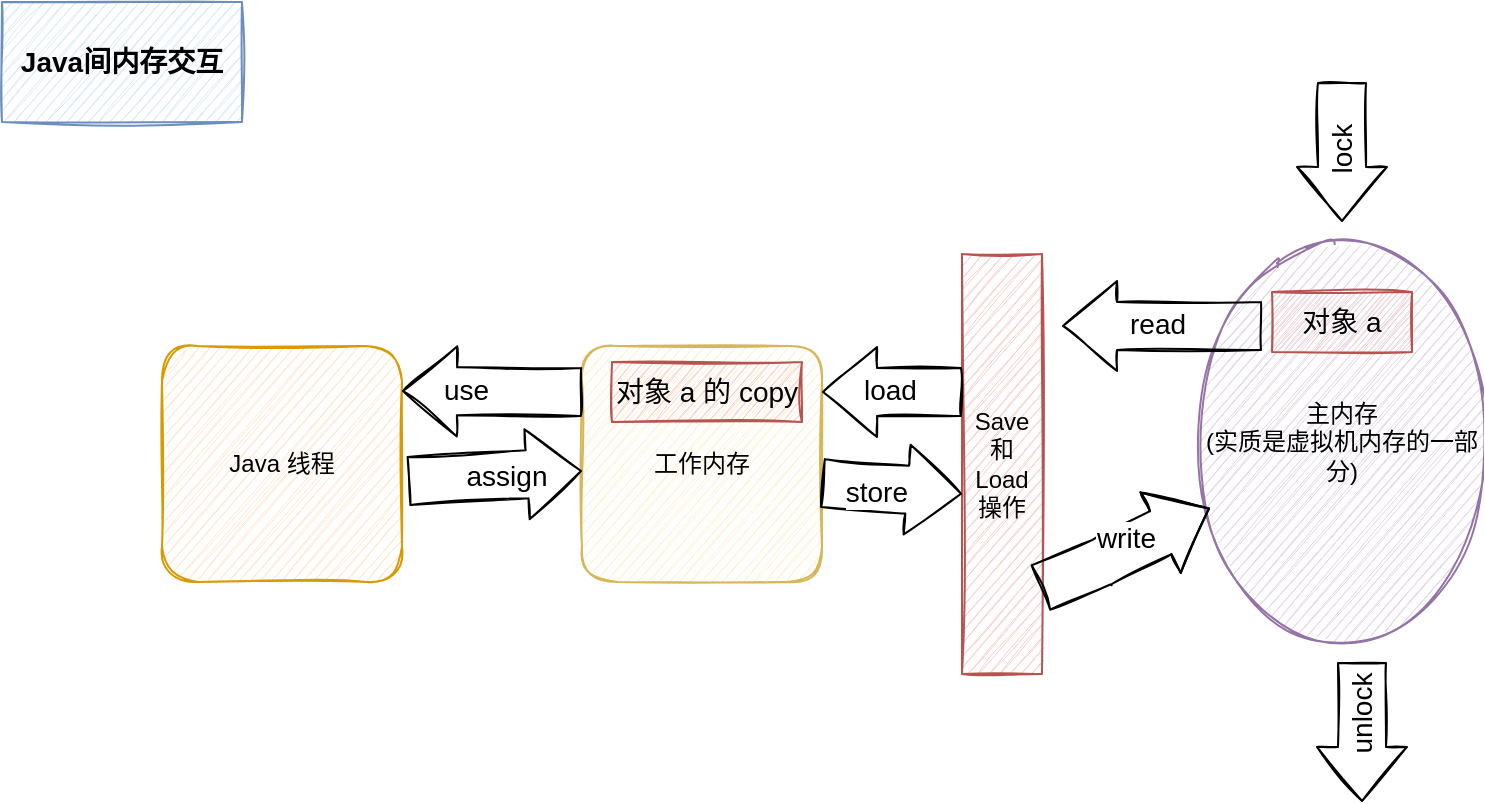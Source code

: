 <mxfile version="14.4.2" type="github">
  <diagram id="A34s0fUclIZdKXrOmpxW" name="Page-1">
    <mxGraphModel dx="868" dy="394" grid="1" gridSize="10" guides="1" tooltips="1" connect="1" arrows="1" fold="1" page="1" pageScale="1" pageWidth="827" pageHeight="1169" math="0" shadow="0">
      <root>
        <mxCell id="0" />
        <mxCell id="1" parent="0" />
        <mxCell id="-QPJWew0ZwoNzmnObNjs-1" value="Java间内存交互" style="rounded=0;whiteSpace=wrap;html=1;shadow=0;sketch=1;strokeColor=#6c8ebf;fillColor=#dae8fc;fontSize=14;fontStyle=1" vertex="1" parent="1">
          <mxGeometry x="30" y="10" width="120" height="60" as="geometry" />
        </mxCell>
        <mxCell id="-QPJWew0ZwoNzmnObNjs-4" value="Java 线程" style="rounded=1;whiteSpace=wrap;html=1;fillColor=#ffe6cc;strokeColor=#d79b00;sketch=1;" vertex="1" parent="1">
          <mxGeometry x="110" y="182" width="120" height="118" as="geometry" />
        </mxCell>
        <mxCell id="-QPJWew0ZwoNzmnObNjs-5" value="工作内存" style="rounded=1;whiteSpace=wrap;html=1;shadow=0;sketch=1;fillColor=#fff2cc;strokeColor=#d6b656;" vertex="1" parent="1">
          <mxGeometry x="320" y="182" width="120" height="118" as="geometry" />
        </mxCell>
        <mxCell id="-QPJWew0ZwoNzmnObNjs-6" value="主内存&lt;br&gt;(实质是虚拟机内存的一部分)" style="ellipse;whiteSpace=wrap;html=1;rounded=1;sketch=1;strokeColor=#9673a6;fillColor=#e1d5e7;shadow=0;spacingLeft=0;spacingRight=0;spacingTop=0;spacing=2;verticalAlign=middle;horizontal=1;labelBorderColor=none;treeFolding=0;treeMoving=0;dropTarget=0;autosize=0;noLabel=0;portConstraintRotation=0;snapToPoint=0;fixDash=0;" vertex="1" parent="1">
          <mxGeometry x="630" y="130" width="140" height="200" as="geometry" />
        </mxCell>
        <mxCell id="-QPJWew0ZwoNzmnObNjs-10" value="&lt;span&gt;对象 a&lt;/span&gt;" style="rounded=0;whiteSpace=wrap;html=1;shadow=0;sketch=1;strokeColor=#b85450;fillColor=#f8cecc;fontSize=14;" vertex="1" parent="1">
          <mxGeometry x="665" y="155" width="70" height="30" as="geometry" />
        </mxCell>
        <mxCell id="-QPJWew0ZwoNzmnObNjs-11" value="对象 a 的 copy" style="rounded=0;whiteSpace=wrap;html=1;shadow=0;sketch=1;strokeColor=#b85450;fillColor=#f8cecc;fontSize=14;" vertex="1" parent="1">
          <mxGeometry x="335" y="190" width="95" height="30" as="geometry" />
        </mxCell>
        <mxCell id="-QPJWew0ZwoNzmnObNjs-12" value="Save和Load&lt;br&gt;操作" style="rounded=0;verticalAlign=middle;horizontal=1;sketch=1;html=1;whiteSpace=wrap;spacingLeft=10;spacingRight=10;fillColor=#f8cecc;strokeColor=#b85450;" vertex="1" parent="1">
          <mxGeometry x="510" y="136" width="40" height="210" as="geometry" />
        </mxCell>
        <mxCell id="-QPJWew0ZwoNzmnObNjs-13" value="" style="shape=flexArrow;endArrow=classic;html=1;fontSize=14;width=24;endSize=8.67;sketch=1;" edge="1" parent="1">
          <mxGeometry width="50" height="50" relative="1" as="geometry">
            <mxPoint x="660" y="172" as="sourcePoint" />
            <mxPoint x="560" y="172" as="targetPoint" />
          </mxGeometry>
        </mxCell>
        <mxCell id="-QPJWew0ZwoNzmnObNjs-14" value="read" style="edgeLabel;html=1;align=left;verticalAlign=middle;resizable=0;points=[];fontSize=14;" vertex="1" connectable="0" parent="-QPJWew0ZwoNzmnObNjs-13">
          <mxGeometry x="0.356" y="-1" relative="1" as="geometry">
            <mxPoint as="offset" />
          </mxGeometry>
        </mxCell>
        <mxCell id="-QPJWew0ZwoNzmnObNjs-15" value="" style="shape=flexArrow;endArrow=classic;html=1;fontSize=14;width=24;endSize=8.67;sketch=1;" edge="1" parent="1">
          <mxGeometry width="50" height="50" relative="1" as="geometry">
            <mxPoint x="510" y="205" as="sourcePoint" />
            <mxPoint x="440" y="205" as="targetPoint" />
          </mxGeometry>
        </mxCell>
        <mxCell id="-QPJWew0ZwoNzmnObNjs-16" value="load" style="edgeLabel;html=1;align=left;verticalAlign=middle;resizable=0;points=[];fontSize=14;" vertex="1" connectable="0" parent="-QPJWew0ZwoNzmnObNjs-15">
          <mxGeometry x="0.356" y="-1" relative="1" as="geometry">
            <mxPoint x="-4" as="offset" />
          </mxGeometry>
        </mxCell>
        <mxCell id="-QPJWew0ZwoNzmnObNjs-17" value="" style="shape=flexArrow;endArrow=classic;html=1;fontSize=14;width=24;endSize=8.67;sketch=1;entryX=1;entryY=0.191;entryDx=0;entryDy=0;entryPerimeter=0;" edge="1" parent="1" target="-QPJWew0ZwoNzmnObNjs-4">
          <mxGeometry width="50" height="50" relative="1" as="geometry">
            <mxPoint x="320" y="205" as="sourcePoint" />
            <mxPoint x="250" y="204.5" as="targetPoint" />
          </mxGeometry>
        </mxCell>
        <mxCell id="-QPJWew0ZwoNzmnObNjs-18" value="use" style="edgeLabel;html=1;align=left;verticalAlign=middle;resizable=0;points=[];fontSize=14;" vertex="1" connectable="0" parent="-QPJWew0ZwoNzmnObNjs-17">
          <mxGeometry x="0.356" y="-1" relative="1" as="geometry">
            <mxPoint x="-10" as="offset" />
          </mxGeometry>
        </mxCell>
        <mxCell id="-QPJWew0ZwoNzmnObNjs-24" value="" style="shape=flexArrow;endArrow=classic;html=1;fontSize=14;width=24;endSize=8.67;sketch=1;exitX=1;exitY=0.75;exitDx=0;exitDy=0;" edge="1" parent="1" target="-QPJWew0ZwoNzmnObNjs-5">
          <mxGeometry width="50" height="50" relative="1" as="geometry">
            <mxPoint x="233" y="249.56" as="sourcePoint" />
            <mxPoint x="320" y="240.002" as="targetPoint" />
          </mxGeometry>
        </mxCell>
        <mxCell id="-QPJWew0ZwoNzmnObNjs-25" value="assign" style="edgeLabel;html=1;align=center;verticalAlign=middle;resizable=0;points=[];fontSize=14;" vertex="1" connectable="0" parent="-QPJWew0ZwoNzmnObNjs-24">
          <mxGeometry x="0.356" y="-1" relative="1" as="geometry">
            <mxPoint x="-10" as="offset" />
          </mxGeometry>
        </mxCell>
        <mxCell id="-QPJWew0ZwoNzmnObNjs-26" value="" style="shape=flexArrow;endArrow=classic;html=1;fontSize=14;width=24;endSize=8.67;sketch=1;entryX=0;entryY=0.571;entryDx=0;entryDy=0;entryPerimeter=0;" edge="1" parent="1" target="-QPJWew0ZwoNzmnObNjs-12">
          <mxGeometry width="50" height="50" relative="1" as="geometry">
            <mxPoint x="440" y="250.5" as="sourcePoint" />
            <mxPoint x="360" y="250" as="targetPoint" />
          </mxGeometry>
        </mxCell>
        <mxCell id="-QPJWew0ZwoNzmnObNjs-27" value="store" style="edgeLabel;html=1;align=right;verticalAlign=middle;resizable=0;points=[];fontSize=14;" vertex="1" connectable="0" parent="-QPJWew0ZwoNzmnObNjs-26">
          <mxGeometry x="0.356" y="-1" relative="1" as="geometry">
            <mxPoint x="-4" as="offset" />
          </mxGeometry>
        </mxCell>
        <mxCell id="-QPJWew0ZwoNzmnObNjs-29" value="" style="shape=flexArrow;endArrow=classic;html=1;fontSize=14;width=24;endSize=8.67;sketch=1;exitX=0.975;exitY=0.795;exitDx=0;exitDy=0;exitPerimeter=0;" edge="1" parent="1" source="-QPJWew0ZwoNzmnObNjs-12" target="-QPJWew0ZwoNzmnObNjs-6">
          <mxGeometry width="50" height="50" relative="1" as="geometry">
            <mxPoint x="550" y="280" as="sourcePoint" />
            <mxPoint x="646.06" y="311" as="targetPoint" />
            <Array as="points">
              <mxPoint x="580" y="290" />
            </Array>
          </mxGeometry>
        </mxCell>
        <mxCell id="-QPJWew0ZwoNzmnObNjs-30" value="write" style="edgeLabel;html=1;align=right;verticalAlign=middle;resizable=0;points=[];fontSize=14;" vertex="1" connectable="0" parent="-QPJWew0ZwoNzmnObNjs-29">
          <mxGeometry x="0.356" y="-1" relative="1" as="geometry">
            <mxPoint as="offset" />
          </mxGeometry>
        </mxCell>
        <mxCell id="-QPJWew0ZwoNzmnObNjs-31" value="" style="shape=flexArrow;endArrow=classic;html=1;fontSize=14;width=24;endSize=8.67;sketch=1;" edge="1" parent="1">
          <mxGeometry width="50" height="50" relative="1" as="geometry">
            <mxPoint x="700" y="50" as="sourcePoint" />
            <mxPoint x="700" y="120" as="targetPoint" />
          </mxGeometry>
        </mxCell>
        <mxCell id="-QPJWew0ZwoNzmnObNjs-32" value="lock" style="edgeLabel;html=1;align=left;verticalAlign=middle;resizable=0;points=[];fontSize=14;horizontal=0;labelPosition=right;verticalLabelPosition=middle;" vertex="1" connectable="0" parent="-QPJWew0ZwoNzmnObNjs-31">
          <mxGeometry x="0.356" y="-1" relative="1" as="geometry">
            <mxPoint as="offset" />
          </mxGeometry>
        </mxCell>
        <mxCell id="-QPJWew0ZwoNzmnObNjs-33" value="" style="shape=flexArrow;endArrow=classic;html=1;fontSize=14;width=24;endSize=8.67;sketch=1;" edge="1" parent="1">
          <mxGeometry width="50" height="50" relative="1" as="geometry">
            <mxPoint x="710" y="340" as="sourcePoint" />
            <mxPoint x="710" y="410" as="targetPoint" />
          </mxGeometry>
        </mxCell>
        <mxCell id="-QPJWew0ZwoNzmnObNjs-34" value="unlock" style="edgeLabel;html=1;align=left;verticalAlign=middle;resizable=0;points=[];fontSize=14;horizontal=0;labelPosition=right;verticalLabelPosition=middle;" vertex="1" connectable="0" parent="-QPJWew0ZwoNzmnObNjs-33">
          <mxGeometry x="0.356" y="-1" relative="1" as="geometry">
            <mxPoint as="offset" />
          </mxGeometry>
        </mxCell>
      </root>
    </mxGraphModel>
  </diagram>
</mxfile>
